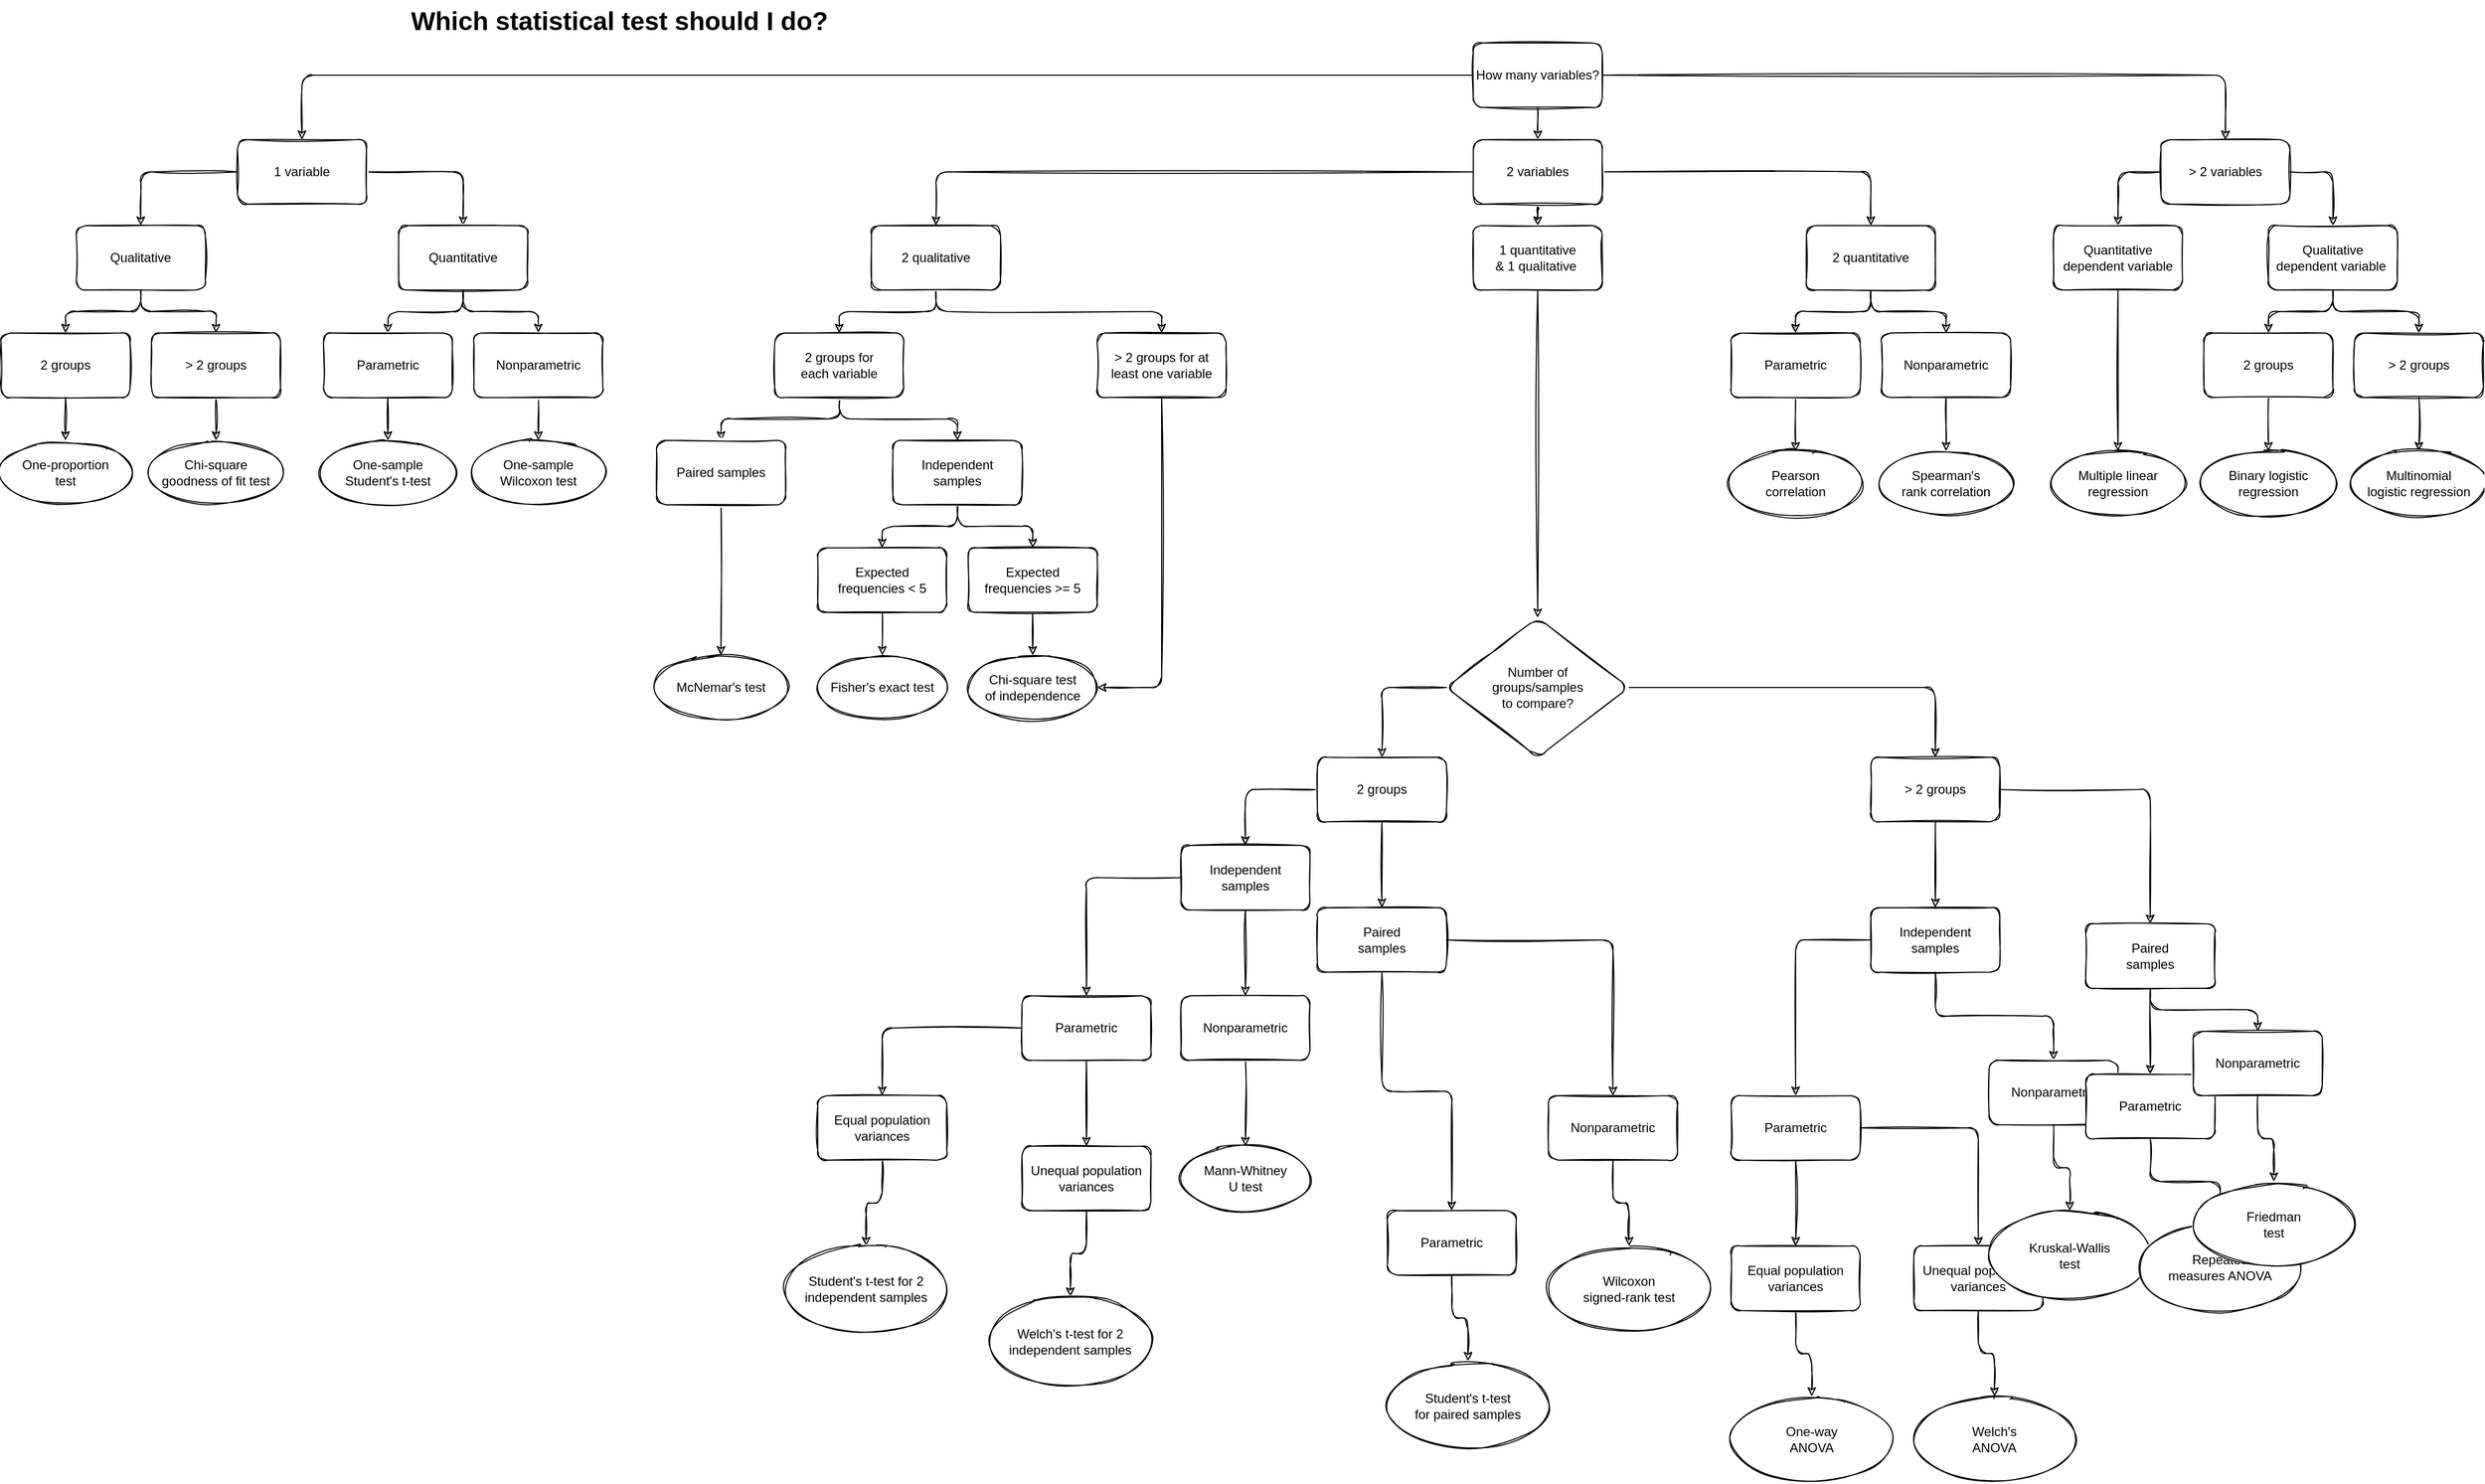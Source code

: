 <mxfile version="15.7.4" type="github">
  <diagram id="C5RBs43oDa-KdzZeNtuy" name="Page-1">
    <mxGraphModel dx="2931" dy="1326" grid="1" gridSize="10" guides="1" tooltips="1" connect="1" arrows="1" fold="1" page="1" pageScale="1" pageWidth="2336" pageHeight="1654" math="0" shadow="0">
      <root>
        <mxCell id="WIyWlLk6GJQsqaUBKTNV-0" />
        <mxCell id="WIyWlLk6GJQsqaUBKTNV-1" parent="WIyWlLk6GJQsqaUBKTNV-0" />
        <mxCell id="JAMrZ0qrhWs-7ivVAUOF-1" value="Which statistical test should I do?" style="text;strokeColor=none;fillColor=none;html=1;fontSize=24;fontStyle=1;verticalAlign=middle;align=center;rounded=1;sketch=1;" parent="WIyWlLk6GJQsqaUBKTNV-1" vertex="1">
          <mxGeometry x="535" y="10" width="100" height="40" as="geometry" />
        </mxCell>
        <mxCell id="MVwHB6ay0Yw3TeFJw84J-4" value="" style="edgeStyle=orthogonalEdgeStyle;orthogonalLoop=1;jettySize=auto;html=1;sketch=1;" edge="1" parent="WIyWlLk6GJQsqaUBKTNV-1" source="MVwHB6ay0Yw3TeFJw84J-2" target="MVwHB6ay0Yw3TeFJw84J-3">
          <mxGeometry relative="1" as="geometry" />
        </mxCell>
        <mxCell id="MVwHB6ay0Yw3TeFJw84J-8" value="" style="edgeStyle=orthogonalEdgeStyle;orthogonalLoop=1;jettySize=auto;html=1;sketch=1;" edge="1" parent="WIyWlLk6GJQsqaUBKTNV-1" source="MVwHB6ay0Yw3TeFJw84J-2" target="MVwHB6ay0Yw3TeFJw84J-7">
          <mxGeometry relative="1" as="geometry" />
        </mxCell>
        <mxCell id="MVwHB6ay0Yw3TeFJw84J-63" style="edgeStyle=orthogonalEdgeStyle;rounded=1;sketch=1;orthogonalLoop=1;jettySize=auto;html=1;exitX=0.5;exitY=1;exitDx=0;exitDy=0;entryX=0.5;entryY=0;entryDx=0;entryDy=0;" edge="1" parent="WIyWlLk6GJQsqaUBKTNV-1" source="MVwHB6ay0Yw3TeFJw84J-2" target="MVwHB6ay0Yw3TeFJw84J-5">
          <mxGeometry relative="1" as="geometry" />
        </mxCell>
        <mxCell id="MVwHB6ay0Yw3TeFJw84J-2" value="How many variables?" style="whiteSpace=wrap;html=1;rounded=1;sketch=1;" vertex="1" parent="WIyWlLk6GJQsqaUBKTNV-1">
          <mxGeometry x="1380" y="50" width="120" height="60" as="geometry" />
        </mxCell>
        <mxCell id="MVwHB6ay0Yw3TeFJw84J-45" style="edgeStyle=orthogonalEdgeStyle;rounded=1;sketch=1;orthogonalLoop=1;jettySize=auto;html=1;exitX=1;exitY=0.5;exitDx=0;exitDy=0;entryX=0.5;entryY=0;entryDx=0;entryDy=0;" edge="1" parent="WIyWlLk6GJQsqaUBKTNV-1" source="MVwHB6ay0Yw3TeFJw84J-3" target="MVwHB6ay0Yw3TeFJw84J-14">
          <mxGeometry relative="1" as="geometry" />
        </mxCell>
        <mxCell id="MVwHB6ay0Yw3TeFJw84J-46" style="edgeStyle=orthogonalEdgeStyle;rounded=1;sketch=1;orthogonalLoop=1;jettySize=auto;html=1;exitX=0;exitY=0.5;exitDx=0;exitDy=0;entryX=0.5;entryY=0;entryDx=0;entryDy=0;" edge="1" parent="WIyWlLk6GJQsqaUBKTNV-1" source="MVwHB6ay0Yw3TeFJw84J-3" target="MVwHB6ay0Yw3TeFJw84J-12">
          <mxGeometry relative="1" as="geometry" />
        </mxCell>
        <mxCell id="MVwHB6ay0Yw3TeFJw84J-3" value="1 variable" style="whiteSpace=wrap;html=1;rounded=1;sketch=1;" vertex="1" parent="WIyWlLk6GJQsqaUBKTNV-1">
          <mxGeometry x="230" y="140" width="120" height="60" as="geometry" />
        </mxCell>
        <mxCell id="MVwHB6ay0Yw3TeFJw84J-71" value="" style="edgeStyle=orthogonalEdgeStyle;rounded=1;sketch=1;orthogonalLoop=1;jettySize=auto;html=1;" edge="1" parent="WIyWlLk6GJQsqaUBKTNV-1" source="MVwHB6ay0Yw3TeFJw84J-5" target="MVwHB6ay0Yw3TeFJw84J-70">
          <mxGeometry relative="1" as="geometry" />
        </mxCell>
        <mxCell id="MVwHB6ay0Yw3TeFJw84J-84" value="" style="edgeStyle=orthogonalEdgeStyle;rounded=1;sketch=1;orthogonalLoop=1;jettySize=auto;html=1;" edge="1" parent="WIyWlLk6GJQsqaUBKTNV-1" source="MVwHB6ay0Yw3TeFJw84J-5" target="MVwHB6ay0Yw3TeFJw84J-83">
          <mxGeometry relative="1" as="geometry" />
        </mxCell>
        <mxCell id="MVwHB6ay0Yw3TeFJw84J-90" value="" style="edgeStyle=orthogonalEdgeStyle;rounded=1;sketch=1;orthogonalLoop=1;jettySize=auto;html=1;" edge="1" parent="WIyWlLk6GJQsqaUBKTNV-1" source="MVwHB6ay0Yw3TeFJw84J-5" target="MVwHB6ay0Yw3TeFJw84J-89">
          <mxGeometry relative="1" as="geometry" />
        </mxCell>
        <mxCell id="MVwHB6ay0Yw3TeFJw84J-5" value="2 variables" style="whiteSpace=wrap;html=1;rounded=1;sketch=1;" vertex="1" parent="WIyWlLk6GJQsqaUBKTNV-1">
          <mxGeometry x="1380" y="140" width="120" height="60" as="geometry" />
        </mxCell>
        <mxCell id="MVwHB6ay0Yw3TeFJw84J-81" style="edgeStyle=orthogonalEdgeStyle;rounded=1;sketch=1;orthogonalLoop=1;jettySize=auto;html=1;exitX=0;exitY=0.5;exitDx=0;exitDy=0;entryX=0.5;entryY=0;entryDx=0;entryDy=0;" edge="1" parent="WIyWlLk6GJQsqaUBKTNV-1" source="MVwHB6ay0Yw3TeFJw84J-7" target="MVwHB6ay0Yw3TeFJw84J-49">
          <mxGeometry relative="1" as="geometry" />
        </mxCell>
        <mxCell id="MVwHB6ay0Yw3TeFJw84J-82" style="edgeStyle=orthogonalEdgeStyle;rounded=1;sketch=1;orthogonalLoop=1;jettySize=auto;html=1;exitX=1;exitY=0.5;exitDx=0;exitDy=0;entryX=0.5;entryY=0;entryDx=0;entryDy=0;" edge="1" parent="WIyWlLk6GJQsqaUBKTNV-1" source="MVwHB6ay0Yw3TeFJw84J-7" target="MVwHB6ay0Yw3TeFJw84J-51">
          <mxGeometry relative="1" as="geometry" />
        </mxCell>
        <mxCell id="MVwHB6ay0Yw3TeFJw84J-7" value="&amp;gt; 2 variables" style="whiteSpace=wrap;html=1;rounded=1;sketch=1;" vertex="1" parent="WIyWlLk6GJQsqaUBKTNV-1">
          <mxGeometry x="2020" y="140" width="120" height="60" as="geometry" />
        </mxCell>
        <mxCell id="MVwHB6ay0Yw3TeFJw84J-27" value="" style="edgeStyle=orthogonalEdgeStyle;rounded=1;sketch=1;orthogonalLoop=1;jettySize=auto;html=1;" edge="1" parent="WIyWlLk6GJQsqaUBKTNV-1" source="MVwHB6ay0Yw3TeFJw84J-12" target="MVwHB6ay0Yw3TeFJw84J-26">
          <mxGeometry relative="1" as="geometry" />
        </mxCell>
        <mxCell id="MVwHB6ay0Yw3TeFJw84J-28" style="edgeStyle=orthogonalEdgeStyle;rounded=1;sketch=1;orthogonalLoop=1;jettySize=auto;html=1;exitX=0.5;exitY=1;exitDx=0;exitDy=0;" edge="1" parent="WIyWlLk6GJQsqaUBKTNV-1" source="MVwHB6ay0Yw3TeFJw84J-12" target="MVwHB6ay0Yw3TeFJw84J-29">
          <mxGeometry relative="1" as="geometry">
            <mxPoint x="210" y="380" as="targetPoint" />
          </mxGeometry>
        </mxCell>
        <mxCell id="MVwHB6ay0Yw3TeFJw84J-12" value="Qualitative" style="whiteSpace=wrap;html=1;rounded=1;sketch=1;" vertex="1" parent="WIyWlLk6GJQsqaUBKTNV-1">
          <mxGeometry x="80" y="220" width="120" height="60" as="geometry" />
        </mxCell>
        <mxCell id="MVwHB6ay0Yw3TeFJw84J-39" value="" style="edgeStyle=orthogonalEdgeStyle;rounded=1;sketch=1;orthogonalLoop=1;jettySize=auto;html=1;" edge="1" parent="WIyWlLk6GJQsqaUBKTNV-1" source="MVwHB6ay0Yw3TeFJw84J-14" target="MVwHB6ay0Yw3TeFJw84J-38">
          <mxGeometry relative="1" as="geometry" />
        </mxCell>
        <mxCell id="MVwHB6ay0Yw3TeFJw84J-44" style="edgeStyle=orthogonalEdgeStyle;rounded=1;sketch=1;orthogonalLoop=1;jettySize=auto;html=1;exitX=0.5;exitY=1;exitDx=0;exitDy=0;entryX=0.5;entryY=0;entryDx=0;entryDy=0;" edge="1" parent="WIyWlLk6GJQsqaUBKTNV-1" source="MVwHB6ay0Yw3TeFJw84J-14" target="MVwHB6ay0Yw3TeFJw84J-36">
          <mxGeometry relative="1" as="geometry" />
        </mxCell>
        <mxCell id="MVwHB6ay0Yw3TeFJw84J-14" value="Quantitative" style="whiteSpace=wrap;html=1;rounded=1;sketch=1;" vertex="1" parent="WIyWlLk6GJQsqaUBKTNV-1">
          <mxGeometry x="380" y="220" width="120" height="60" as="geometry" />
        </mxCell>
        <mxCell id="MVwHB6ay0Yw3TeFJw84J-33" value="" style="edgeStyle=orthogonalEdgeStyle;rounded=1;sketch=1;orthogonalLoop=1;jettySize=auto;html=1;" edge="1" parent="WIyWlLk6GJQsqaUBKTNV-1" source="MVwHB6ay0Yw3TeFJw84J-26" target="MVwHB6ay0Yw3TeFJw84J-32">
          <mxGeometry relative="1" as="geometry" />
        </mxCell>
        <mxCell id="MVwHB6ay0Yw3TeFJw84J-26" value="2 groups" style="whiteSpace=wrap;html=1;rounded=1;sketch=1;" vertex="1" parent="WIyWlLk6GJQsqaUBKTNV-1">
          <mxGeometry x="10" y="320" width="120" height="60" as="geometry" />
        </mxCell>
        <mxCell id="MVwHB6ay0Yw3TeFJw84J-35" value="" style="edgeStyle=orthogonalEdgeStyle;rounded=1;sketch=1;orthogonalLoop=1;jettySize=auto;html=1;" edge="1" parent="WIyWlLk6GJQsqaUBKTNV-1" source="MVwHB6ay0Yw3TeFJw84J-29" target="MVwHB6ay0Yw3TeFJw84J-34">
          <mxGeometry relative="1" as="geometry" />
        </mxCell>
        <mxCell id="MVwHB6ay0Yw3TeFJw84J-29" value="&amp;gt; 2 groups" style="rounded=1;whiteSpace=wrap;html=1;sketch=1;" vertex="1" parent="WIyWlLk6GJQsqaUBKTNV-1">
          <mxGeometry x="150" y="320" width="120" height="60" as="geometry" />
        </mxCell>
        <mxCell id="MVwHB6ay0Yw3TeFJw84J-32" value="One-proportion&lt;br&gt;test" style="ellipse;whiteSpace=wrap;html=1;rounded=1;sketch=1;" vertex="1" parent="WIyWlLk6GJQsqaUBKTNV-1">
          <mxGeometry x="10" y="420" width="120" height="60" as="geometry" />
        </mxCell>
        <mxCell id="MVwHB6ay0Yw3TeFJw84J-34" value="Chi-square&lt;br&gt;goodness of fit test" style="ellipse;whiteSpace=wrap;html=1;rounded=1;sketch=1;" vertex="1" parent="WIyWlLk6GJQsqaUBKTNV-1">
          <mxGeometry x="150" y="420" width="120" height="60" as="geometry" />
        </mxCell>
        <mxCell id="MVwHB6ay0Yw3TeFJw84J-41" value="" style="edgeStyle=orthogonalEdgeStyle;rounded=1;sketch=1;orthogonalLoop=1;jettySize=auto;html=1;" edge="1" parent="WIyWlLk6GJQsqaUBKTNV-1" source="MVwHB6ay0Yw3TeFJw84J-36" target="MVwHB6ay0Yw3TeFJw84J-40">
          <mxGeometry relative="1" as="geometry" />
        </mxCell>
        <mxCell id="MVwHB6ay0Yw3TeFJw84J-36" value="Parametric" style="whiteSpace=wrap;html=1;rounded=1;sketch=1;" vertex="1" parent="WIyWlLk6GJQsqaUBKTNV-1">
          <mxGeometry x="310" y="320" width="120" height="60" as="geometry" />
        </mxCell>
        <mxCell id="MVwHB6ay0Yw3TeFJw84J-43" value="" style="edgeStyle=orthogonalEdgeStyle;rounded=1;sketch=1;orthogonalLoop=1;jettySize=auto;html=1;" edge="1" parent="WIyWlLk6GJQsqaUBKTNV-1" source="MVwHB6ay0Yw3TeFJw84J-38" target="MVwHB6ay0Yw3TeFJw84J-42">
          <mxGeometry relative="1" as="geometry" />
        </mxCell>
        <mxCell id="MVwHB6ay0Yw3TeFJw84J-38" value="Nonparametric" style="whiteSpace=wrap;html=1;rounded=1;sketch=1;" vertex="1" parent="WIyWlLk6GJQsqaUBKTNV-1">
          <mxGeometry x="450" y="320" width="120" height="60" as="geometry" />
        </mxCell>
        <mxCell id="MVwHB6ay0Yw3TeFJw84J-40" value="One-sample Student&#39;s t-test" style="ellipse;whiteSpace=wrap;html=1;rounded=1;sketch=1;" vertex="1" parent="WIyWlLk6GJQsqaUBKTNV-1">
          <mxGeometry x="310" y="420" width="120" height="60" as="geometry" />
        </mxCell>
        <mxCell id="MVwHB6ay0Yw3TeFJw84J-42" value="One-sample&lt;br&gt;Wilcoxon test" style="ellipse;whiteSpace=wrap;html=1;rounded=1;sketch=1;" vertex="1" parent="WIyWlLk6GJQsqaUBKTNV-1">
          <mxGeometry x="450" y="420" width="120" height="60" as="geometry" />
        </mxCell>
        <mxCell id="MVwHB6ay0Yw3TeFJw84J-54" value="" style="edgeStyle=orthogonalEdgeStyle;rounded=1;sketch=1;orthogonalLoop=1;jettySize=auto;html=1;" edge="1" parent="WIyWlLk6GJQsqaUBKTNV-1" source="MVwHB6ay0Yw3TeFJw84J-49" target="MVwHB6ay0Yw3TeFJw84J-53">
          <mxGeometry relative="1" as="geometry" />
        </mxCell>
        <mxCell id="MVwHB6ay0Yw3TeFJw84J-49" value="Quantitative&lt;br&gt;dependent variable" style="whiteSpace=wrap;html=1;rounded=1;sketch=1;" vertex="1" parent="WIyWlLk6GJQsqaUBKTNV-1">
          <mxGeometry x="1920" y="220" width="120" height="60" as="geometry" />
        </mxCell>
        <mxCell id="MVwHB6ay0Yw3TeFJw84J-56" value="" style="edgeStyle=orthogonalEdgeStyle;rounded=1;sketch=1;orthogonalLoop=1;jettySize=auto;html=1;exitX=0.5;exitY=1;exitDx=0;exitDy=0;" edge="1" parent="WIyWlLk6GJQsqaUBKTNV-1" source="MVwHB6ay0Yw3TeFJw84J-51" target="MVwHB6ay0Yw3TeFJw84J-55">
          <mxGeometry relative="1" as="geometry" />
        </mxCell>
        <mxCell id="MVwHB6ay0Yw3TeFJw84J-62" value="" style="edgeStyle=orthogonalEdgeStyle;rounded=1;sketch=1;orthogonalLoop=1;jettySize=auto;html=1;" edge="1" parent="WIyWlLk6GJQsqaUBKTNV-1" source="MVwHB6ay0Yw3TeFJw84J-51" target="MVwHB6ay0Yw3TeFJw84J-61">
          <mxGeometry relative="1" as="geometry" />
        </mxCell>
        <mxCell id="MVwHB6ay0Yw3TeFJw84J-51" value="Qualitative&lt;br&gt;dependent variable&amp;nbsp;" style="whiteSpace=wrap;html=1;rounded=1;sketch=1;" vertex="1" parent="WIyWlLk6GJQsqaUBKTNV-1">
          <mxGeometry x="2120" y="220" width="120" height="60" as="geometry" />
        </mxCell>
        <mxCell id="MVwHB6ay0Yw3TeFJw84J-53" value="Multiple linear regression" style="ellipse;whiteSpace=wrap;html=1;rounded=1;sketch=1;" vertex="1" parent="WIyWlLk6GJQsqaUBKTNV-1">
          <mxGeometry x="1920" y="430" width="120" height="60" as="geometry" />
        </mxCell>
        <mxCell id="MVwHB6ay0Yw3TeFJw84J-58" value="" style="edgeStyle=orthogonalEdgeStyle;rounded=1;sketch=1;orthogonalLoop=1;jettySize=auto;html=1;" edge="1" parent="WIyWlLk6GJQsqaUBKTNV-1" source="MVwHB6ay0Yw3TeFJw84J-55" target="MVwHB6ay0Yw3TeFJw84J-57">
          <mxGeometry relative="1" as="geometry" />
        </mxCell>
        <mxCell id="MVwHB6ay0Yw3TeFJw84J-60" value="" style="edgeStyle=orthogonalEdgeStyle;rounded=1;sketch=1;orthogonalLoop=1;jettySize=auto;html=1;exitX=0.5;exitY=1;exitDx=0;exitDy=0;" edge="1" parent="WIyWlLk6GJQsqaUBKTNV-1" source="MVwHB6ay0Yw3TeFJw84J-61" target="MVwHB6ay0Yw3TeFJw84J-59">
          <mxGeometry relative="1" as="geometry" />
        </mxCell>
        <mxCell id="MVwHB6ay0Yw3TeFJw84J-55" value="2 groups" style="whiteSpace=wrap;html=1;rounded=1;sketch=1;" vertex="1" parent="WIyWlLk6GJQsqaUBKTNV-1">
          <mxGeometry x="2060" y="320" width="120" height="60" as="geometry" />
        </mxCell>
        <mxCell id="MVwHB6ay0Yw3TeFJw84J-57" value="Binary logistic regression" style="ellipse;whiteSpace=wrap;html=1;rounded=1;sketch=1;" vertex="1" parent="WIyWlLk6GJQsqaUBKTNV-1">
          <mxGeometry x="2060" y="430" width="120" height="60" as="geometry" />
        </mxCell>
        <mxCell id="MVwHB6ay0Yw3TeFJw84J-59" value="Multinomial&lt;br&gt;logistic regression" style="ellipse;whiteSpace=wrap;html=1;rounded=1;sketch=1;" vertex="1" parent="WIyWlLk6GJQsqaUBKTNV-1">
          <mxGeometry x="2200" y="430" width="120" height="60" as="geometry" />
        </mxCell>
        <mxCell id="MVwHB6ay0Yw3TeFJw84J-61" value="&amp;gt; 2 groups" style="whiteSpace=wrap;html=1;rounded=1;sketch=1;" vertex="1" parent="WIyWlLk6GJQsqaUBKTNV-1">
          <mxGeometry x="2200" y="320" width="120" height="60" as="geometry" />
        </mxCell>
        <mxCell id="MVwHB6ay0Yw3TeFJw84J-73" value="" style="edgeStyle=orthogonalEdgeStyle;rounded=1;sketch=1;orthogonalLoop=1;jettySize=auto;html=1;exitX=0.5;exitY=1;exitDx=0;exitDy=0;" edge="1" parent="WIyWlLk6GJQsqaUBKTNV-1" source="MVwHB6ay0Yw3TeFJw84J-70" target="MVwHB6ay0Yw3TeFJw84J-72">
          <mxGeometry relative="1" as="geometry" />
        </mxCell>
        <mxCell id="MVwHB6ay0Yw3TeFJw84J-78" value="" style="edgeStyle=orthogonalEdgeStyle;rounded=1;sketch=1;orthogonalLoop=1;jettySize=auto;html=1;" edge="1" parent="WIyWlLk6GJQsqaUBKTNV-1" source="MVwHB6ay0Yw3TeFJw84J-70" target="MVwHB6ay0Yw3TeFJw84J-77">
          <mxGeometry relative="1" as="geometry" />
        </mxCell>
        <mxCell id="MVwHB6ay0Yw3TeFJw84J-70" value="2 quantitative" style="whiteSpace=wrap;html=1;rounded=1;sketch=1;" vertex="1" parent="WIyWlLk6GJQsqaUBKTNV-1">
          <mxGeometry x="1690" y="220" width="120" height="60" as="geometry" />
        </mxCell>
        <mxCell id="MVwHB6ay0Yw3TeFJw84J-75" value="" style="edgeStyle=orthogonalEdgeStyle;rounded=1;sketch=1;orthogonalLoop=1;jettySize=auto;html=1;" edge="1" parent="WIyWlLk6GJQsqaUBKTNV-1" source="MVwHB6ay0Yw3TeFJw84J-72" target="MVwHB6ay0Yw3TeFJw84J-74">
          <mxGeometry relative="1" as="geometry" />
        </mxCell>
        <mxCell id="MVwHB6ay0Yw3TeFJw84J-72" value="Parametric" style="whiteSpace=wrap;html=1;rounded=1;sketch=1;" vertex="1" parent="WIyWlLk6GJQsqaUBKTNV-1">
          <mxGeometry x="1620" y="320" width="120" height="60" as="geometry" />
        </mxCell>
        <mxCell id="MVwHB6ay0Yw3TeFJw84J-74" value="Pearson&lt;br&gt;correlation" style="ellipse;whiteSpace=wrap;html=1;rounded=1;sketch=1;" vertex="1" parent="WIyWlLk6GJQsqaUBKTNV-1">
          <mxGeometry x="1620" y="430" width="120" height="60" as="geometry" />
        </mxCell>
        <mxCell id="MVwHB6ay0Yw3TeFJw84J-80" value="" style="edgeStyle=orthogonalEdgeStyle;rounded=1;sketch=1;orthogonalLoop=1;jettySize=auto;html=1;" edge="1" parent="WIyWlLk6GJQsqaUBKTNV-1" source="MVwHB6ay0Yw3TeFJw84J-77" target="MVwHB6ay0Yw3TeFJw84J-79">
          <mxGeometry relative="1" as="geometry" />
        </mxCell>
        <mxCell id="MVwHB6ay0Yw3TeFJw84J-77" value="Nonparametric" style="whiteSpace=wrap;html=1;rounded=1;sketch=1;" vertex="1" parent="WIyWlLk6GJQsqaUBKTNV-1">
          <mxGeometry x="1760" y="320" width="120" height="60" as="geometry" />
        </mxCell>
        <mxCell id="MVwHB6ay0Yw3TeFJw84J-79" value="&lt;span&gt;Spearman&#39;s&lt;br&gt;rank correlation&lt;/span&gt;" style="ellipse;whiteSpace=wrap;html=1;rounded=1;sketch=1;" vertex="1" parent="WIyWlLk6GJQsqaUBKTNV-1">
          <mxGeometry x="1760" y="430" width="120" height="60" as="geometry" />
        </mxCell>
        <mxCell id="MVwHB6ay0Yw3TeFJw84J-86" value="" style="edgeStyle=orthogonalEdgeStyle;rounded=1;sketch=1;orthogonalLoop=1;jettySize=auto;html=1;" edge="1" parent="WIyWlLk6GJQsqaUBKTNV-1" source="MVwHB6ay0Yw3TeFJw84J-83" target="MVwHB6ay0Yw3TeFJw84J-85">
          <mxGeometry relative="1" as="geometry" />
        </mxCell>
        <mxCell id="MVwHB6ay0Yw3TeFJw84J-109" style="edgeStyle=orthogonalEdgeStyle;rounded=1;sketch=1;orthogonalLoop=1;jettySize=auto;html=1;exitX=0.5;exitY=1;exitDx=0;exitDy=0;entryX=0.5;entryY=0;entryDx=0;entryDy=0;" edge="1" parent="WIyWlLk6GJQsqaUBKTNV-1" source="MVwHB6ay0Yw3TeFJw84J-83" target="MVwHB6ay0Yw3TeFJw84J-87">
          <mxGeometry relative="1" as="geometry" />
        </mxCell>
        <mxCell id="MVwHB6ay0Yw3TeFJw84J-83" value="2 qualitative" style="whiteSpace=wrap;html=1;rounded=1;sketch=1;" vertex="1" parent="WIyWlLk6GJQsqaUBKTNV-1">
          <mxGeometry x="820" y="220" width="120" height="60" as="geometry" />
        </mxCell>
        <mxCell id="MVwHB6ay0Yw3TeFJw84J-108" style="edgeStyle=orthogonalEdgeStyle;rounded=1;sketch=1;orthogonalLoop=1;jettySize=auto;html=1;exitX=0.5;exitY=1;exitDx=0;exitDy=0;entryX=0.5;entryY=0;entryDx=0;entryDy=0;" edge="1" parent="WIyWlLk6GJQsqaUBKTNV-1" source="MVwHB6ay0Yw3TeFJw84J-85" target="MVwHB6ay0Yw3TeFJw84J-95">
          <mxGeometry relative="1" as="geometry" />
        </mxCell>
        <mxCell id="MVwHB6ay0Yw3TeFJw84J-111" style="edgeStyle=orthogonalEdgeStyle;rounded=1;sketch=1;orthogonalLoop=1;jettySize=auto;html=1;exitX=0.5;exitY=1;exitDx=0;exitDy=0;entryX=0.5;entryY=0;entryDx=0;entryDy=0;" edge="1" parent="WIyWlLk6GJQsqaUBKTNV-1" source="MVwHB6ay0Yw3TeFJw84J-85" target="MVwHB6ay0Yw3TeFJw84J-93">
          <mxGeometry relative="1" as="geometry" />
        </mxCell>
        <mxCell id="MVwHB6ay0Yw3TeFJw84J-85" value="2 groups for&lt;br&gt;each variable" style="whiteSpace=wrap;html=1;rounded=1;sketch=1;" vertex="1" parent="WIyWlLk6GJQsqaUBKTNV-1">
          <mxGeometry x="730" y="320" width="120" height="60" as="geometry" />
        </mxCell>
        <mxCell id="MVwHB6ay0Yw3TeFJw84J-112" style="edgeStyle=orthogonalEdgeStyle;rounded=1;sketch=1;orthogonalLoop=1;jettySize=auto;html=1;exitX=0.5;exitY=1;exitDx=0;exitDy=0;entryX=1;entryY=0.5;entryDx=0;entryDy=0;" edge="1" parent="WIyWlLk6GJQsqaUBKTNV-1" source="MVwHB6ay0Yw3TeFJw84J-87" target="MVwHB6ay0Yw3TeFJw84J-105">
          <mxGeometry relative="1" as="geometry" />
        </mxCell>
        <mxCell id="MVwHB6ay0Yw3TeFJw84J-87" value="&amp;gt; 2 groups for at&lt;br&gt;least one variable" style="whiteSpace=wrap;html=1;rounded=1;sketch=1;" vertex="1" parent="WIyWlLk6GJQsqaUBKTNV-1">
          <mxGeometry x="1030" y="320" width="120" height="60" as="geometry" />
        </mxCell>
        <mxCell id="MVwHB6ay0Yw3TeFJw84J-114" value="" style="edgeStyle=orthogonalEdgeStyle;rounded=1;sketch=1;orthogonalLoop=1;jettySize=auto;html=1;" edge="1" parent="WIyWlLk6GJQsqaUBKTNV-1" source="MVwHB6ay0Yw3TeFJw84J-89" target="MVwHB6ay0Yw3TeFJw84J-113">
          <mxGeometry relative="1" as="geometry" />
        </mxCell>
        <mxCell id="MVwHB6ay0Yw3TeFJw84J-89" value="1 quantitative&lt;br&gt;&amp;amp; 1 qualitative&amp;nbsp;" style="whiteSpace=wrap;html=1;rounded=1;sketch=1;" vertex="1" parent="WIyWlLk6GJQsqaUBKTNV-1">
          <mxGeometry x="1380" y="220" width="120" height="60" as="geometry" />
        </mxCell>
        <mxCell id="MVwHB6ay0Yw3TeFJw84J-98" value="" style="edgeStyle=orthogonalEdgeStyle;rounded=1;sketch=1;orthogonalLoop=1;jettySize=auto;html=1;" edge="1" parent="WIyWlLk6GJQsqaUBKTNV-1" source="MVwHB6ay0Yw3TeFJw84J-93" target="MVwHB6ay0Yw3TeFJw84J-97">
          <mxGeometry relative="1" as="geometry" />
        </mxCell>
        <mxCell id="MVwHB6ay0Yw3TeFJw84J-93" value="Paired samples" style="whiteSpace=wrap;html=1;rounded=1;sketch=1;" vertex="1" parent="WIyWlLk6GJQsqaUBKTNV-1">
          <mxGeometry x="620" y="420" width="120" height="60" as="geometry" />
        </mxCell>
        <mxCell id="MVwHB6ay0Yw3TeFJw84J-100" value="" style="edgeStyle=orthogonalEdgeStyle;rounded=1;sketch=1;orthogonalLoop=1;jettySize=auto;html=1;" edge="1" parent="WIyWlLk6GJQsqaUBKTNV-1" source="MVwHB6ay0Yw3TeFJw84J-95" target="MVwHB6ay0Yw3TeFJw84J-99">
          <mxGeometry relative="1" as="geometry" />
        </mxCell>
        <mxCell id="MVwHB6ay0Yw3TeFJw84J-104" value="" style="edgeStyle=orthogonalEdgeStyle;rounded=1;sketch=1;orthogonalLoop=1;jettySize=auto;html=1;" edge="1" parent="WIyWlLk6GJQsqaUBKTNV-1" source="MVwHB6ay0Yw3TeFJw84J-95" target="MVwHB6ay0Yw3TeFJw84J-103">
          <mxGeometry relative="1" as="geometry" />
        </mxCell>
        <mxCell id="MVwHB6ay0Yw3TeFJw84J-95" value="Independent&lt;br&gt;samples" style="whiteSpace=wrap;html=1;rounded=1;sketch=1;" vertex="1" parent="WIyWlLk6GJQsqaUBKTNV-1">
          <mxGeometry x="840" y="420" width="120" height="60" as="geometry" />
        </mxCell>
        <mxCell id="MVwHB6ay0Yw3TeFJw84J-97" value="McNemar&#39;s test" style="ellipse;whiteSpace=wrap;html=1;rounded=1;sketch=1;" vertex="1" parent="WIyWlLk6GJQsqaUBKTNV-1">
          <mxGeometry x="620" y="620" width="120" height="60" as="geometry" />
        </mxCell>
        <mxCell id="MVwHB6ay0Yw3TeFJw84J-102" value="" style="edgeStyle=orthogonalEdgeStyle;rounded=1;sketch=1;orthogonalLoop=1;jettySize=auto;html=1;" edge="1" parent="WIyWlLk6GJQsqaUBKTNV-1" source="MVwHB6ay0Yw3TeFJw84J-99" target="MVwHB6ay0Yw3TeFJw84J-101">
          <mxGeometry relative="1" as="geometry" />
        </mxCell>
        <mxCell id="MVwHB6ay0Yw3TeFJw84J-99" value="Expected&lt;br&gt;frequencies &amp;lt; 5" style="whiteSpace=wrap;html=1;rounded=1;sketch=1;" vertex="1" parent="WIyWlLk6GJQsqaUBKTNV-1">
          <mxGeometry x="770" y="520" width="120" height="60" as="geometry" />
        </mxCell>
        <mxCell id="MVwHB6ay0Yw3TeFJw84J-101" value="Fisher&#39;s exact test" style="ellipse;whiteSpace=wrap;html=1;rounded=1;sketch=1;" vertex="1" parent="WIyWlLk6GJQsqaUBKTNV-1">
          <mxGeometry x="770" y="620" width="120" height="60" as="geometry" />
        </mxCell>
        <mxCell id="MVwHB6ay0Yw3TeFJw84J-106" value="" style="edgeStyle=orthogonalEdgeStyle;rounded=1;sketch=1;orthogonalLoop=1;jettySize=auto;html=1;" edge="1" parent="WIyWlLk6GJQsqaUBKTNV-1" source="MVwHB6ay0Yw3TeFJw84J-103" target="MVwHB6ay0Yw3TeFJw84J-105">
          <mxGeometry relative="1" as="geometry" />
        </mxCell>
        <mxCell id="MVwHB6ay0Yw3TeFJw84J-103" value="Expected&lt;br&gt;frequencies &amp;gt;= 5" style="whiteSpace=wrap;html=1;rounded=1;sketch=1;" vertex="1" parent="WIyWlLk6GJQsqaUBKTNV-1">
          <mxGeometry x="910" y="520" width="120" height="60" as="geometry" />
        </mxCell>
        <mxCell id="MVwHB6ay0Yw3TeFJw84J-105" value="Chi-square test&lt;br&gt;of independence" style="ellipse;whiteSpace=wrap;html=1;rounded=1;sketch=1;" vertex="1" parent="WIyWlLk6GJQsqaUBKTNV-1">
          <mxGeometry x="910" y="620" width="120" height="60" as="geometry" />
        </mxCell>
        <mxCell id="MVwHB6ay0Yw3TeFJw84J-120" style="edgeStyle=orthogonalEdgeStyle;rounded=1;sketch=1;orthogonalLoop=1;jettySize=auto;html=1;exitX=0;exitY=0.5;exitDx=0;exitDy=0;entryX=0.5;entryY=0;entryDx=0;entryDy=0;" edge="1" parent="WIyWlLk6GJQsqaUBKTNV-1" source="MVwHB6ay0Yw3TeFJw84J-113" target="MVwHB6ay0Yw3TeFJw84J-115">
          <mxGeometry relative="1" as="geometry" />
        </mxCell>
        <mxCell id="MVwHB6ay0Yw3TeFJw84J-121" style="edgeStyle=orthogonalEdgeStyle;rounded=1;sketch=1;orthogonalLoop=1;jettySize=auto;html=1;exitX=1;exitY=0.5;exitDx=0;exitDy=0;entryX=0.5;entryY=0;entryDx=0;entryDy=0;" edge="1" parent="WIyWlLk6GJQsqaUBKTNV-1" source="MVwHB6ay0Yw3TeFJw84J-113" target="MVwHB6ay0Yw3TeFJw84J-117">
          <mxGeometry relative="1" as="geometry" />
        </mxCell>
        <mxCell id="MVwHB6ay0Yw3TeFJw84J-113" value="Number of&lt;br&gt;groups/samples&lt;br&gt;to compare?" style="rhombus;whiteSpace=wrap;html=1;rounded=1;sketch=1;" vertex="1" parent="WIyWlLk6GJQsqaUBKTNV-1">
          <mxGeometry x="1355" y="585" width="170" height="130" as="geometry" />
        </mxCell>
        <mxCell id="MVwHB6ay0Yw3TeFJw84J-123" value="" style="edgeStyle=orthogonalEdgeStyle;rounded=1;sketch=1;orthogonalLoop=1;jettySize=auto;html=1;" edge="1" parent="WIyWlLk6GJQsqaUBKTNV-1" source="MVwHB6ay0Yw3TeFJw84J-115" target="MVwHB6ay0Yw3TeFJw84J-122">
          <mxGeometry relative="1" as="geometry" />
        </mxCell>
        <mxCell id="MVwHB6ay0Yw3TeFJw84J-129" value="" style="edgeStyle=orthogonalEdgeStyle;rounded=1;sketch=1;orthogonalLoop=1;jettySize=auto;html=1;" edge="1" parent="WIyWlLk6GJQsqaUBKTNV-1" source="MVwHB6ay0Yw3TeFJw84J-115" target="MVwHB6ay0Yw3TeFJw84J-128">
          <mxGeometry relative="1" as="geometry" />
        </mxCell>
        <mxCell id="MVwHB6ay0Yw3TeFJw84J-115" value="2 groups" style="whiteSpace=wrap;html=1;rounded=1;sketch=1;" vertex="1" parent="WIyWlLk6GJQsqaUBKTNV-1">
          <mxGeometry x="1235" y="715" width="120" height="60" as="geometry" />
        </mxCell>
        <mxCell id="MVwHB6ay0Yw3TeFJw84J-151" value="" style="edgeStyle=orthogonalEdgeStyle;rounded=1;sketch=1;orthogonalLoop=1;jettySize=auto;html=1;" edge="1" parent="WIyWlLk6GJQsqaUBKTNV-1" source="MVwHB6ay0Yw3TeFJw84J-117" target="MVwHB6ay0Yw3TeFJw84J-150">
          <mxGeometry relative="1" as="geometry" />
        </mxCell>
        <mxCell id="MVwHB6ay0Yw3TeFJw84J-153" value="" style="edgeStyle=orthogonalEdgeStyle;rounded=1;sketch=1;orthogonalLoop=1;jettySize=auto;html=1;" edge="1" parent="WIyWlLk6GJQsqaUBKTNV-1" source="MVwHB6ay0Yw3TeFJw84J-117" target="MVwHB6ay0Yw3TeFJw84J-152">
          <mxGeometry relative="1" as="geometry" />
        </mxCell>
        <mxCell id="MVwHB6ay0Yw3TeFJw84J-117" value="&amp;gt; 2 groups" style="whiteSpace=wrap;html=1;rounded=1;sketch=1;" vertex="1" parent="WIyWlLk6GJQsqaUBKTNV-1">
          <mxGeometry x="1750" y="715" width="120" height="60" as="geometry" />
        </mxCell>
        <mxCell id="MVwHB6ay0Yw3TeFJw84J-125" value="" style="edgeStyle=orthogonalEdgeStyle;rounded=1;sketch=1;orthogonalLoop=1;jettySize=auto;html=1;" edge="1" parent="WIyWlLk6GJQsqaUBKTNV-1" source="MVwHB6ay0Yw3TeFJw84J-122" target="MVwHB6ay0Yw3TeFJw84J-124">
          <mxGeometry relative="1" as="geometry" />
        </mxCell>
        <mxCell id="MVwHB6ay0Yw3TeFJw84J-127" value="" style="edgeStyle=orthogonalEdgeStyle;rounded=1;sketch=1;orthogonalLoop=1;jettySize=auto;html=1;" edge="1" parent="WIyWlLk6GJQsqaUBKTNV-1" source="MVwHB6ay0Yw3TeFJw84J-122" target="MVwHB6ay0Yw3TeFJw84J-126">
          <mxGeometry relative="1" as="geometry" />
        </mxCell>
        <mxCell id="MVwHB6ay0Yw3TeFJw84J-122" value="Independent&lt;br&gt;samples" style="whiteSpace=wrap;html=1;rounded=1;sketch=1;" vertex="1" parent="WIyWlLk6GJQsqaUBKTNV-1">
          <mxGeometry x="1108" y="797" width="120" height="60" as="geometry" />
        </mxCell>
        <mxCell id="MVwHB6ay0Yw3TeFJw84J-135" value="" style="edgeStyle=orthogonalEdgeStyle;rounded=1;sketch=1;orthogonalLoop=1;jettySize=auto;html=1;" edge="1" parent="WIyWlLk6GJQsqaUBKTNV-1" source="MVwHB6ay0Yw3TeFJw84J-124" target="MVwHB6ay0Yw3TeFJw84J-134">
          <mxGeometry relative="1" as="geometry" />
        </mxCell>
        <mxCell id="MVwHB6ay0Yw3TeFJw84J-137" value="" style="edgeStyle=orthogonalEdgeStyle;rounded=1;sketch=1;orthogonalLoop=1;jettySize=auto;html=1;" edge="1" parent="WIyWlLk6GJQsqaUBKTNV-1" source="MVwHB6ay0Yw3TeFJw84J-124" target="MVwHB6ay0Yw3TeFJw84J-136">
          <mxGeometry relative="1" as="geometry" />
        </mxCell>
        <mxCell id="MVwHB6ay0Yw3TeFJw84J-124" value="Parametric" style="whiteSpace=wrap;html=1;rounded=1;sketch=1;" vertex="1" parent="WIyWlLk6GJQsqaUBKTNV-1">
          <mxGeometry x="960" y="937" width="120" height="60" as="geometry" />
        </mxCell>
        <mxCell id="MVwHB6ay0Yw3TeFJw84J-143" value="" style="edgeStyle=orthogonalEdgeStyle;rounded=1;sketch=1;orthogonalLoop=1;jettySize=auto;html=1;" edge="1" parent="WIyWlLk6GJQsqaUBKTNV-1" source="MVwHB6ay0Yw3TeFJw84J-126" target="MVwHB6ay0Yw3TeFJw84J-142">
          <mxGeometry relative="1" as="geometry" />
        </mxCell>
        <mxCell id="MVwHB6ay0Yw3TeFJw84J-126" value="Nonparametric" style="whiteSpace=wrap;html=1;rounded=1;sketch=1;" vertex="1" parent="WIyWlLk6GJQsqaUBKTNV-1">
          <mxGeometry x="1108" y="937" width="120" height="60" as="geometry" />
        </mxCell>
        <mxCell id="MVwHB6ay0Yw3TeFJw84J-131" value="" style="edgeStyle=orthogonalEdgeStyle;rounded=1;sketch=1;orthogonalLoop=1;jettySize=auto;html=1;" edge="1" parent="WIyWlLk6GJQsqaUBKTNV-1" source="MVwHB6ay0Yw3TeFJw84J-128" target="MVwHB6ay0Yw3TeFJw84J-130">
          <mxGeometry relative="1" as="geometry" />
        </mxCell>
        <mxCell id="MVwHB6ay0Yw3TeFJw84J-133" value="" style="edgeStyle=orthogonalEdgeStyle;rounded=1;sketch=1;orthogonalLoop=1;jettySize=auto;html=1;" edge="1" parent="WIyWlLk6GJQsqaUBKTNV-1" source="MVwHB6ay0Yw3TeFJw84J-128" target="MVwHB6ay0Yw3TeFJw84J-132">
          <mxGeometry relative="1" as="geometry" />
        </mxCell>
        <mxCell id="MVwHB6ay0Yw3TeFJw84J-128" value="Paired&lt;br&gt;samples" style="whiteSpace=wrap;html=1;rounded=1;sketch=1;" vertex="1" parent="WIyWlLk6GJQsqaUBKTNV-1">
          <mxGeometry x="1235" y="855" width="120" height="60" as="geometry" />
        </mxCell>
        <mxCell id="MVwHB6ay0Yw3TeFJw84J-145" value="" style="edgeStyle=orthogonalEdgeStyle;rounded=1;sketch=1;orthogonalLoop=1;jettySize=auto;html=1;" edge="1" parent="WIyWlLk6GJQsqaUBKTNV-1" source="MVwHB6ay0Yw3TeFJw84J-130" target="MVwHB6ay0Yw3TeFJw84J-144">
          <mxGeometry relative="1" as="geometry" />
        </mxCell>
        <mxCell id="MVwHB6ay0Yw3TeFJw84J-130" value="Parametric" style="whiteSpace=wrap;html=1;rounded=1;sketch=1;" vertex="1" parent="WIyWlLk6GJQsqaUBKTNV-1">
          <mxGeometry x="1300" y="1137" width="120" height="60" as="geometry" />
        </mxCell>
        <mxCell id="MVwHB6ay0Yw3TeFJw84J-148" value="" style="edgeStyle=orthogonalEdgeStyle;rounded=1;sketch=1;orthogonalLoop=1;jettySize=auto;html=1;" edge="1" parent="WIyWlLk6GJQsqaUBKTNV-1" source="MVwHB6ay0Yw3TeFJw84J-132" target="MVwHB6ay0Yw3TeFJw84J-147">
          <mxGeometry relative="1" as="geometry" />
        </mxCell>
        <mxCell id="MVwHB6ay0Yw3TeFJw84J-132" value="Nonparametric" style="whiteSpace=wrap;html=1;rounded=1;sketch=1;" vertex="1" parent="WIyWlLk6GJQsqaUBKTNV-1">
          <mxGeometry x="1450" y="1030" width="120" height="60" as="geometry" />
        </mxCell>
        <mxCell id="MVwHB6ay0Yw3TeFJw84J-139" value="" style="edgeStyle=orthogonalEdgeStyle;rounded=1;sketch=1;orthogonalLoop=1;jettySize=auto;html=1;" edge="1" parent="WIyWlLk6GJQsqaUBKTNV-1" source="MVwHB6ay0Yw3TeFJw84J-134" target="MVwHB6ay0Yw3TeFJw84J-138">
          <mxGeometry relative="1" as="geometry" />
        </mxCell>
        <mxCell id="MVwHB6ay0Yw3TeFJw84J-134" value="Equal population variances" style="whiteSpace=wrap;html=1;rounded=1;sketch=1;" vertex="1" parent="WIyWlLk6GJQsqaUBKTNV-1">
          <mxGeometry x="770" y="1030" width="120" height="60" as="geometry" />
        </mxCell>
        <mxCell id="MVwHB6ay0Yw3TeFJw84J-141" value="" style="edgeStyle=orthogonalEdgeStyle;rounded=1;sketch=1;orthogonalLoop=1;jettySize=auto;html=1;" edge="1" parent="WIyWlLk6GJQsqaUBKTNV-1" source="MVwHB6ay0Yw3TeFJw84J-136" target="MVwHB6ay0Yw3TeFJw84J-140">
          <mxGeometry relative="1" as="geometry" />
        </mxCell>
        <mxCell id="MVwHB6ay0Yw3TeFJw84J-136" value="Unequal population variances" style="whiteSpace=wrap;html=1;rounded=1;sketch=1;" vertex="1" parent="WIyWlLk6GJQsqaUBKTNV-1">
          <mxGeometry x="960" y="1077" width="120" height="60" as="geometry" />
        </mxCell>
        <mxCell id="MVwHB6ay0Yw3TeFJw84J-138" value="Student&#39;s t-test for 2 independent samples" style="ellipse;whiteSpace=wrap;html=1;rounded=1;sketch=1;" vertex="1" parent="WIyWlLk6GJQsqaUBKTNV-1">
          <mxGeometry x="740" y="1170" width="150" height="80" as="geometry" />
        </mxCell>
        <mxCell id="MVwHB6ay0Yw3TeFJw84J-140" value="Welch&#39;s t-test for 2 independent samples" style="ellipse;whiteSpace=wrap;html=1;rounded=1;sketch=1;" vertex="1" parent="WIyWlLk6GJQsqaUBKTNV-1">
          <mxGeometry x="930" y="1217" width="150" height="83" as="geometry" />
        </mxCell>
        <mxCell id="MVwHB6ay0Yw3TeFJw84J-142" value="Mann-Whitney&lt;br&gt;U test" style="ellipse;whiteSpace=wrap;html=1;rounded=1;sketch=1;" vertex="1" parent="WIyWlLk6GJQsqaUBKTNV-1">
          <mxGeometry x="1108" y="1077" width="120" height="60" as="geometry" />
        </mxCell>
        <mxCell id="MVwHB6ay0Yw3TeFJw84J-144" value="Student&#39;s t-test&lt;br&gt;for paired samples" style="ellipse;whiteSpace=wrap;html=1;rounded=1;sketch=1;" vertex="1" parent="WIyWlLk6GJQsqaUBKTNV-1">
          <mxGeometry x="1300" y="1277" width="150" height="83" as="geometry" />
        </mxCell>
        <mxCell id="MVwHB6ay0Yw3TeFJw84J-147" value="Wilcoxon&lt;br&gt;signed-rank test" style="ellipse;whiteSpace=wrap;html=1;rounded=1;sketch=1;" vertex="1" parent="WIyWlLk6GJQsqaUBKTNV-1">
          <mxGeometry x="1450" y="1170" width="150" height="80" as="geometry" />
        </mxCell>
        <mxCell id="MVwHB6ay0Yw3TeFJw84J-155" value="" style="edgeStyle=orthogonalEdgeStyle;rounded=1;sketch=1;orthogonalLoop=1;jettySize=auto;html=1;" edge="1" parent="WIyWlLk6GJQsqaUBKTNV-1" source="MVwHB6ay0Yw3TeFJw84J-150" target="MVwHB6ay0Yw3TeFJw84J-154">
          <mxGeometry relative="1" as="geometry" />
        </mxCell>
        <mxCell id="MVwHB6ay0Yw3TeFJw84J-157" value="" style="edgeStyle=orthogonalEdgeStyle;rounded=1;sketch=1;orthogonalLoop=1;jettySize=auto;html=1;" edge="1" parent="WIyWlLk6GJQsqaUBKTNV-1" source="MVwHB6ay0Yw3TeFJw84J-150" target="MVwHB6ay0Yw3TeFJw84J-156">
          <mxGeometry relative="1" as="geometry" />
        </mxCell>
        <mxCell id="MVwHB6ay0Yw3TeFJw84J-150" value="Independent&lt;br&gt;samples" style="whiteSpace=wrap;html=1;rounded=1;sketch=1;" vertex="1" parent="WIyWlLk6GJQsqaUBKTNV-1">
          <mxGeometry x="1750" y="855" width="120" height="60" as="geometry" />
        </mxCell>
        <mxCell id="MVwHB6ay0Yw3TeFJw84J-170" value="" style="edgeStyle=orthogonalEdgeStyle;rounded=1;sketch=1;orthogonalLoop=1;jettySize=auto;html=1;" edge="1" parent="WIyWlLk6GJQsqaUBKTNV-1" source="MVwHB6ay0Yw3TeFJw84J-152" target="MVwHB6ay0Yw3TeFJw84J-169">
          <mxGeometry relative="1" as="geometry" />
        </mxCell>
        <mxCell id="MVwHB6ay0Yw3TeFJw84J-172" value="" style="edgeStyle=orthogonalEdgeStyle;rounded=1;sketch=1;orthogonalLoop=1;jettySize=auto;html=1;" edge="1" parent="WIyWlLk6GJQsqaUBKTNV-1" source="MVwHB6ay0Yw3TeFJw84J-152" target="MVwHB6ay0Yw3TeFJw84J-171">
          <mxGeometry relative="1" as="geometry" />
        </mxCell>
        <mxCell id="MVwHB6ay0Yw3TeFJw84J-152" value="Paired&lt;br&gt;samples" style="whiteSpace=wrap;html=1;rounded=1;sketch=1;" vertex="1" parent="WIyWlLk6GJQsqaUBKTNV-1">
          <mxGeometry x="1950" y="870" width="120" height="60" as="geometry" />
        </mxCell>
        <mxCell id="MVwHB6ay0Yw3TeFJw84J-160" style="edgeStyle=orthogonalEdgeStyle;rounded=1;sketch=1;orthogonalLoop=1;jettySize=auto;html=1;exitX=0.5;exitY=1;exitDx=0;exitDy=0;entryX=0.5;entryY=0;entryDx=0;entryDy=0;" edge="1" parent="WIyWlLk6GJQsqaUBKTNV-1" source="MVwHB6ay0Yw3TeFJw84J-154" target="MVwHB6ay0Yw3TeFJw84J-158">
          <mxGeometry relative="1" as="geometry" />
        </mxCell>
        <mxCell id="MVwHB6ay0Yw3TeFJw84J-162" value="" style="edgeStyle=orthogonalEdgeStyle;rounded=1;sketch=1;orthogonalLoop=1;jettySize=auto;html=1;" edge="1" parent="WIyWlLk6GJQsqaUBKTNV-1" source="MVwHB6ay0Yw3TeFJw84J-154" target="MVwHB6ay0Yw3TeFJw84J-161">
          <mxGeometry relative="1" as="geometry" />
        </mxCell>
        <mxCell id="MVwHB6ay0Yw3TeFJw84J-154" value="Parametric" style="whiteSpace=wrap;html=1;rounded=1;sketch=1;" vertex="1" parent="WIyWlLk6GJQsqaUBKTNV-1">
          <mxGeometry x="1620" y="1030" width="120" height="60" as="geometry" />
        </mxCell>
        <mxCell id="MVwHB6ay0Yw3TeFJw84J-168" value="" style="edgeStyle=orthogonalEdgeStyle;rounded=1;sketch=1;orthogonalLoop=1;jettySize=auto;html=1;" edge="1" parent="WIyWlLk6GJQsqaUBKTNV-1" source="MVwHB6ay0Yw3TeFJw84J-156" target="MVwHB6ay0Yw3TeFJw84J-167">
          <mxGeometry relative="1" as="geometry" />
        </mxCell>
        <mxCell id="MVwHB6ay0Yw3TeFJw84J-156" value="Nonparametric" style="whiteSpace=wrap;html=1;rounded=1;sketch=1;" vertex="1" parent="WIyWlLk6GJQsqaUBKTNV-1">
          <mxGeometry x="1860" y="997" width="120" height="60" as="geometry" />
        </mxCell>
        <mxCell id="MVwHB6ay0Yw3TeFJw84J-164" value="" style="edgeStyle=orthogonalEdgeStyle;rounded=1;sketch=1;orthogonalLoop=1;jettySize=auto;html=1;" edge="1" parent="WIyWlLk6GJQsqaUBKTNV-1" source="MVwHB6ay0Yw3TeFJw84J-158" target="MVwHB6ay0Yw3TeFJw84J-163">
          <mxGeometry relative="1" as="geometry" />
        </mxCell>
        <mxCell id="MVwHB6ay0Yw3TeFJw84J-158" value="Equal population&lt;br&gt;variances" style="whiteSpace=wrap;html=1;rounded=1;sketch=1;" vertex="1" parent="WIyWlLk6GJQsqaUBKTNV-1">
          <mxGeometry x="1620" y="1170" width="120" height="60" as="geometry" />
        </mxCell>
        <mxCell id="MVwHB6ay0Yw3TeFJw84J-166" value="" style="edgeStyle=orthogonalEdgeStyle;rounded=1;sketch=1;orthogonalLoop=1;jettySize=auto;html=1;" edge="1" parent="WIyWlLk6GJQsqaUBKTNV-1" source="MVwHB6ay0Yw3TeFJw84J-161" target="MVwHB6ay0Yw3TeFJw84J-165">
          <mxGeometry relative="1" as="geometry" />
        </mxCell>
        <mxCell id="MVwHB6ay0Yw3TeFJw84J-161" value="Unequal population variances" style="whiteSpace=wrap;html=1;rounded=1;sketch=1;" vertex="1" parent="WIyWlLk6GJQsqaUBKTNV-1">
          <mxGeometry x="1790" y="1170" width="120" height="60" as="geometry" />
        </mxCell>
        <mxCell id="MVwHB6ay0Yw3TeFJw84J-163" value="One-way&lt;br&gt;ANOVA" style="ellipse;whiteSpace=wrap;html=1;rounded=1;sketch=1;" vertex="1" parent="WIyWlLk6GJQsqaUBKTNV-1">
          <mxGeometry x="1620" y="1310" width="150" height="80" as="geometry" />
        </mxCell>
        <mxCell id="MVwHB6ay0Yw3TeFJw84J-165" value="Welch&#39;s&lt;br&gt;ANOVA" style="ellipse;whiteSpace=wrap;html=1;rounded=1;sketch=1;" vertex="1" parent="WIyWlLk6GJQsqaUBKTNV-1">
          <mxGeometry x="1790" y="1310" width="150" height="80" as="geometry" />
        </mxCell>
        <mxCell id="MVwHB6ay0Yw3TeFJw84J-167" value="Kruskal-Wallis&lt;br&gt;test" style="ellipse;whiteSpace=wrap;html=1;rounded=1;sketch=1;" vertex="1" parent="WIyWlLk6GJQsqaUBKTNV-1">
          <mxGeometry x="1860" y="1137" width="150" height="83" as="geometry" />
        </mxCell>
        <mxCell id="MVwHB6ay0Yw3TeFJw84J-174" value="" style="edgeStyle=orthogonalEdgeStyle;rounded=1;sketch=1;orthogonalLoop=1;jettySize=auto;html=1;" edge="1" parent="WIyWlLk6GJQsqaUBKTNV-1" source="MVwHB6ay0Yw3TeFJw84J-169" target="MVwHB6ay0Yw3TeFJw84J-173">
          <mxGeometry relative="1" as="geometry" />
        </mxCell>
        <mxCell id="MVwHB6ay0Yw3TeFJw84J-169" value="Parametric" style="whiteSpace=wrap;html=1;rounded=1;sketch=1;" vertex="1" parent="WIyWlLk6GJQsqaUBKTNV-1">
          <mxGeometry x="1950" y="1010" width="120" height="60" as="geometry" />
        </mxCell>
        <mxCell id="MVwHB6ay0Yw3TeFJw84J-176" value="" style="edgeStyle=orthogonalEdgeStyle;rounded=1;sketch=1;orthogonalLoop=1;jettySize=auto;html=1;" edge="1" parent="WIyWlLk6GJQsqaUBKTNV-1" source="MVwHB6ay0Yw3TeFJw84J-171" target="MVwHB6ay0Yw3TeFJw84J-175">
          <mxGeometry relative="1" as="geometry" />
        </mxCell>
        <mxCell id="MVwHB6ay0Yw3TeFJw84J-171" value="Nonparametric" style="whiteSpace=wrap;html=1;rounded=1;sketch=1;" vertex="1" parent="WIyWlLk6GJQsqaUBKTNV-1">
          <mxGeometry x="2050" y="970" width="120" height="60" as="geometry" />
        </mxCell>
        <mxCell id="MVwHB6ay0Yw3TeFJw84J-173" value="Repeated&lt;br&gt;measures ANOVA" style="ellipse;whiteSpace=wrap;html=1;rounded=1;sketch=1;" vertex="1" parent="WIyWlLk6GJQsqaUBKTNV-1">
          <mxGeometry x="2000" y="1150" width="150" height="80" as="geometry" />
        </mxCell>
        <mxCell id="MVwHB6ay0Yw3TeFJw84J-175" value="Friedman&lt;br&gt;test" style="ellipse;whiteSpace=wrap;html=1;rounded=1;sketch=1;" vertex="1" parent="WIyWlLk6GJQsqaUBKTNV-1">
          <mxGeometry x="2050" y="1110" width="150" height="80" as="geometry" />
        </mxCell>
      </root>
    </mxGraphModel>
  </diagram>
</mxfile>
